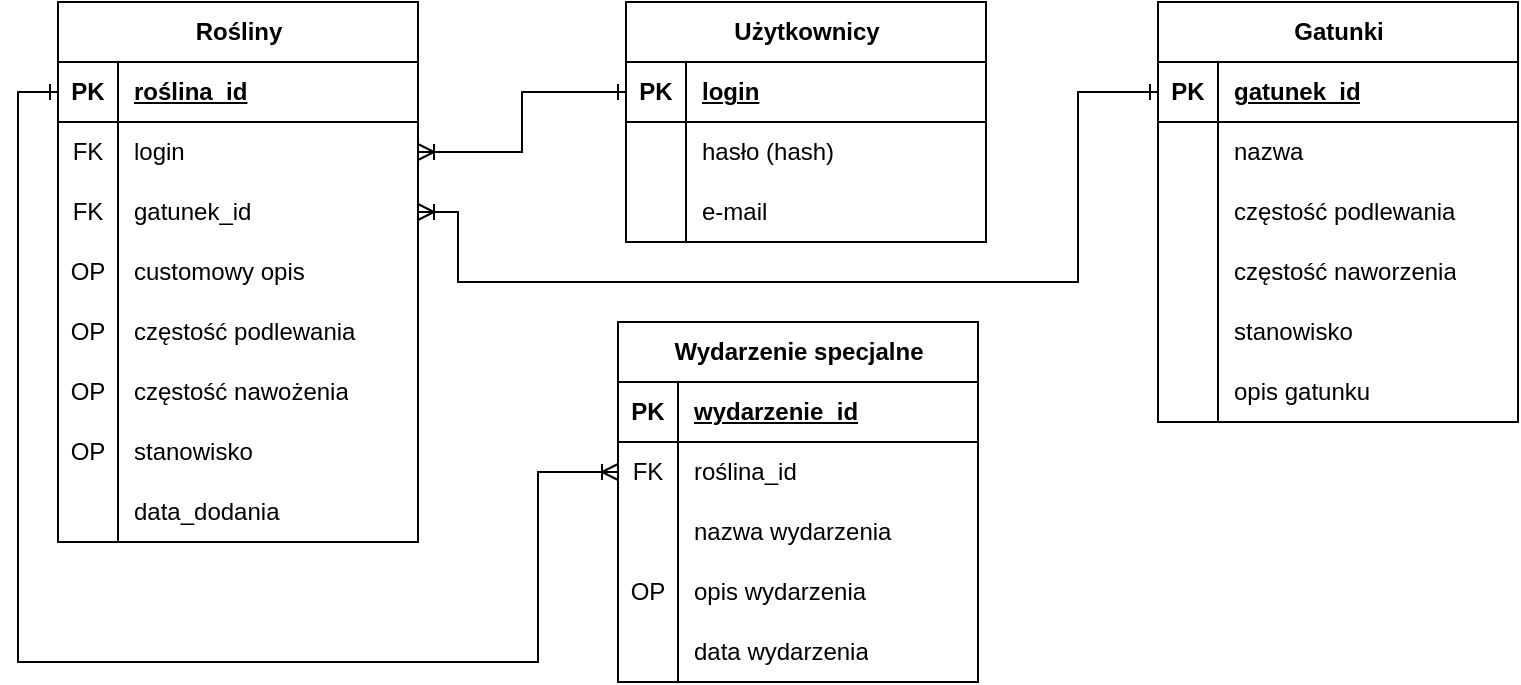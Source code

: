 <mxfile version="21.3.7" type="device">
  <diagram name="Strona-1" id="MXCJ3NJn02t8VEdVMQuI">
    <mxGraphModel dx="686" dy="353" grid="1" gridSize="10" guides="1" tooltips="1" connect="1" arrows="1" fold="1" page="1" pageScale="1" pageWidth="827" pageHeight="1169" math="0" shadow="0">
      <root>
        <mxCell id="0" />
        <mxCell id="1" parent="0" />
        <mxCell id="0tp_vXKRMJ53MNtXAtao-47" value="Użytkownicy" style="shape=table;startSize=30;container=1;collapsible=1;childLayout=tableLayout;fixedRows=1;rowLines=0;fontStyle=1;align=center;resizeLast=1;html=1;" parent="1" vertex="1">
          <mxGeometry x="324" y="200" width="180" height="120" as="geometry" />
        </mxCell>
        <mxCell id="0tp_vXKRMJ53MNtXAtao-48" value="" style="shape=tableRow;horizontal=0;startSize=0;swimlaneHead=0;swimlaneBody=0;fillColor=none;collapsible=0;dropTarget=0;points=[[0,0.5],[1,0.5]];portConstraint=eastwest;top=0;left=0;right=0;bottom=1;" parent="0tp_vXKRMJ53MNtXAtao-47" vertex="1">
          <mxGeometry y="30" width="180" height="30" as="geometry" />
        </mxCell>
        <mxCell id="0tp_vXKRMJ53MNtXAtao-49" value="PK" style="shape=partialRectangle;connectable=0;fillColor=none;top=0;left=0;bottom=0;right=0;fontStyle=1;overflow=hidden;whiteSpace=wrap;html=1;" parent="0tp_vXKRMJ53MNtXAtao-48" vertex="1">
          <mxGeometry width="30" height="30" as="geometry">
            <mxRectangle width="30" height="30" as="alternateBounds" />
          </mxGeometry>
        </mxCell>
        <mxCell id="0tp_vXKRMJ53MNtXAtao-50" value="login" style="shape=partialRectangle;connectable=0;fillColor=none;top=0;left=0;bottom=0;right=0;align=left;spacingLeft=6;fontStyle=5;overflow=hidden;whiteSpace=wrap;html=1;" parent="0tp_vXKRMJ53MNtXAtao-48" vertex="1">
          <mxGeometry x="30" width="150" height="30" as="geometry">
            <mxRectangle width="150" height="30" as="alternateBounds" />
          </mxGeometry>
        </mxCell>
        <mxCell id="0tp_vXKRMJ53MNtXAtao-51" value="" style="shape=tableRow;horizontal=0;startSize=0;swimlaneHead=0;swimlaneBody=0;fillColor=none;collapsible=0;dropTarget=0;points=[[0,0.5],[1,0.5]];portConstraint=eastwest;top=0;left=0;right=0;bottom=0;" parent="0tp_vXKRMJ53MNtXAtao-47" vertex="1">
          <mxGeometry y="60" width="180" height="30" as="geometry" />
        </mxCell>
        <mxCell id="0tp_vXKRMJ53MNtXAtao-52" value="" style="shape=partialRectangle;connectable=0;fillColor=none;top=0;left=0;bottom=0;right=0;editable=1;overflow=hidden;whiteSpace=wrap;html=1;" parent="0tp_vXKRMJ53MNtXAtao-51" vertex="1">
          <mxGeometry width="30" height="30" as="geometry">
            <mxRectangle width="30" height="30" as="alternateBounds" />
          </mxGeometry>
        </mxCell>
        <mxCell id="0tp_vXKRMJ53MNtXAtao-53" value="hasło (hash)" style="shape=partialRectangle;connectable=0;fillColor=none;top=0;left=0;bottom=0;right=0;align=left;spacingLeft=6;overflow=hidden;whiteSpace=wrap;html=1;" parent="0tp_vXKRMJ53MNtXAtao-51" vertex="1">
          <mxGeometry x="30" width="150" height="30" as="geometry">
            <mxRectangle width="150" height="30" as="alternateBounds" />
          </mxGeometry>
        </mxCell>
        <mxCell id="0tp_vXKRMJ53MNtXAtao-54" value="" style="shape=tableRow;horizontal=0;startSize=0;swimlaneHead=0;swimlaneBody=0;fillColor=none;collapsible=0;dropTarget=0;points=[[0,0.5],[1,0.5]];portConstraint=eastwest;top=0;left=0;right=0;bottom=0;" parent="0tp_vXKRMJ53MNtXAtao-47" vertex="1">
          <mxGeometry y="90" width="180" height="30" as="geometry" />
        </mxCell>
        <mxCell id="0tp_vXKRMJ53MNtXAtao-55" value="" style="shape=partialRectangle;connectable=0;fillColor=none;top=0;left=0;bottom=0;right=0;editable=1;overflow=hidden;whiteSpace=wrap;html=1;" parent="0tp_vXKRMJ53MNtXAtao-54" vertex="1">
          <mxGeometry width="30" height="30" as="geometry">
            <mxRectangle width="30" height="30" as="alternateBounds" />
          </mxGeometry>
        </mxCell>
        <mxCell id="0tp_vXKRMJ53MNtXAtao-56" value="e-mail" style="shape=partialRectangle;connectable=0;fillColor=none;top=0;left=0;bottom=0;right=0;align=left;spacingLeft=6;overflow=hidden;whiteSpace=wrap;html=1;" parent="0tp_vXKRMJ53MNtXAtao-54" vertex="1">
          <mxGeometry x="30" width="150" height="30" as="geometry">
            <mxRectangle width="150" height="30" as="alternateBounds" />
          </mxGeometry>
        </mxCell>
        <mxCell id="0tp_vXKRMJ53MNtXAtao-60" value="Rośliny" style="shape=table;startSize=30;container=1;collapsible=1;childLayout=tableLayout;fixedRows=1;rowLines=0;fontStyle=1;align=center;resizeLast=1;html=1;" parent="1" vertex="1">
          <mxGeometry x="40" y="200" width="180" height="270" as="geometry" />
        </mxCell>
        <mxCell id="0tp_vXKRMJ53MNtXAtao-61" value="" style="shape=tableRow;horizontal=0;startSize=0;swimlaneHead=0;swimlaneBody=0;fillColor=none;collapsible=0;dropTarget=0;points=[[0,0.5],[1,0.5]];portConstraint=eastwest;top=0;left=0;right=0;bottom=1;" parent="0tp_vXKRMJ53MNtXAtao-60" vertex="1">
          <mxGeometry y="30" width="180" height="30" as="geometry" />
        </mxCell>
        <mxCell id="0tp_vXKRMJ53MNtXAtao-62" value="PK" style="shape=partialRectangle;connectable=0;fillColor=none;top=0;left=0;bottom=0;right=0;fontStyle=1;overflow=hidden;whiteSpace=wrap;html=1;" parent="0tp_vXKRMJ53MNtXAtao-61" vertex="1">
          <mxGeometry width="30" height="30" as="geometry">
            <mxRectangle width="30" height="30" as="alternateBounds" />
          </mxGeometry>
        </mxCell>
        <mxCell id="0tp_vXKRMJ53MNtXAtao-63" value="roślina_id" style="shape=partialRectangle;connectable=0;fillColor=none;top=0;left=0;bottom=0;right=0;align=left;spacingLeft=6;fontStyle=5;overflow=hidden;whiteSpace=wrap;html=1;" parent="0tp_vXKRMJ53MNtXAtao-61" vertex="1">
          <mxGeometry x="30" width="150" height="30" as="geometry">
            <mxRectangle width="150" height="30" as="alternateBounds" />
          </mxGeometry>
        </mxCell>
        <mxCell id="0tp_vXKRMJ53MNtXAtao-64" value="" style="shape=tableRow;horizontal=0;startSize=0;swimlaneHead=0;swimlaneBody=0;fillColor=none;collapsible=0;dropTarget=0;points=[[0,0.5],[1,0.5]];portConstraint=eastwest;top=0;left=0;right=0;bottom=0;" parent="0tp_vXKRMJ53MNtXAtao-60" vertex="1">
          <mxGeometry y="60" width="180" height="30" as="geometry" />
        </mxCell>
        <mxCell id="0tp_vXKRMJ53MNtXAtao-65" value="FK" style="shape=partialRectangle;connectable=0;fillColor=none;top=0;left=0;bottom=0;right=0;editable=1;overflow=hidden;whiteSpace=wrap;html=1;" parent="0tp_vXKRMJ53MNtXAtao-64" vertex="1">
          <mxGeometry width="30" height="30" as="geometry">
            <mxRectangle width="30" height="30" as="alternateBounds" />
          </mxGeometry>
        </mxCell>
        <mxCell id="0tp_vXKRMJ53MNtXAtao-66" value="login" style="shape=partialRectangle;connectable=0;fillColor=none;top=0;left=0;bottom=0;right=0;align=left;spacingLeft=6;overflow=hidden;whiteSpace=wrap;html=1;" parent="0tp_vXKRMJ53MNtXAtao-64" vertex="1">
          <mxGeometry x="30" width="150" height="30" as="geometry">
            <mxRectangle width="150" height="30" as="alternateBounds" />
          </mxGeometry>
        </mxCell>
        <mxCell id="0tp_vXKRMJ53MNtXAtao-67" value="" style="shape=tableRow;horizontal=0;startSize=0;swimlaneHead=0;swimlaneBody=0;fillColor=none;collapsible=0;dropTarget=0;points=[[0,0.5],[1,0.5]];portConstraint=eastwest;top=0;left=0;right=0;bottom=0;" parent="0tp_vXKRMJ53MNtXAtao-60" vertex="1">
          <mxGeometry y="90" width="180" height="30" as="geometry" />
        </mxCell>
        <mxCell id="0tp_vXKRMJ53MNtXAtao-68" value="FK" style="shape=partialRectangle;connectable=0;fillColor=none;top=0;left=0;bottom=0;right=0;editable=1;overflow=hidden;whiteSpace=wrap;html=1;" parent="0tp_vXKRMJ53MNtXAtao-67" vertex="1">
          <mxGeometry width="30" height="30" as="geometry">
            <mxRectangle width="30" height="30" as="alternateBounds" />
          </mxGeometry>
        </mxCell>
        <mxCell id="0tp_vXKRMJ53MNtXAtao-69" value="gatunek_id" style="shape=partialRectangle;connectable=0;fillColor=none;top=0;left=0;bottom=0;right=0;align=left;spacingLeft=6;overflow=hidden;whiteSpace=wrap;html=1;" parent="0tp_vXKRMJ53MNtXAtao-67" vertex="1">
          <mxGeometry x="30" width="150" height="30" as="geometry">
            <mxRectangle width="150" height="30" as="alternateBounds" />
          </mxGeometry>
        </mxCell>
        <mxCell id="0tp_vXKRMJ53MNtXAtao-73" value="" style="shape=tableRow;horizontal=0;startSize=0;swimlaneHead=0;swimlaneBody=0;fillColor=none;collapsible=0;dropTarget=0;points=[[0,0.5],[1,0.5]];portConstraint=eastwest;top=0;left=0;right=0;bottom=0;" parent="0tp_vXKRMJ53MNtXAtao-60" vertex="1">
          <mxGeometry y="120" width="180" height="30" as="geometry" />
        </mxCell>
        <mxCell id="0tp_vXKRMJ53MNtXAtao-74" value="OP" style="shape=partialRectangle;connectable=0;fillColor=none;top=0;left=0;bottom=0;right=0;editable=1;overflow=hidden;whiteSpace=wrap;html=1;" parent="0tp_vXKRMJ53MNtXAtao-73" vertex="1">
          <mxGeometry width="30" height="30" as="geometry">
            <mxRectangle width="30" height="30" as="alternateBounds" />
          </mxGeometry>
        </mxCell>
        <mxCell id="0tp_vXKRMJ53MNtXAtao-75" value="customowy opis" style="shape=partialRectangle;connectable=0;fillColor=none;top=0;left=0;bottom=0;right=0;align=left;spacingLeft=6;overflow=hidden;whiteSpace=wrap;html=1;" parent="0tp_vXKRMJ53MNtXAtao-73" vertex="1">
          <mxGeometry x="30" width="150" height="30" as="geometry">
            <mxRectangle width="150" height="30" as="alternateBounds" />
          </mxGeometry>
        </mxCell>
        <mxCell id="0tp_vXKRMJ53MNtXAtao-76" value="" style="shape=tableRow;horizontal=0;startSize=0;swimlaneHead=0;swimlaneBody=0;fillColor=none;collapsible=0;dropTarget=0;points=[[0,0.5],[1,0.5]];portConstraint=eastwest;top=0;left=0;right=0;bottom=0;" parent="0tp_vXKRMJ53MNtXAtao-60" vertex="1">
          <mxGeometry y="150" width="180" height="30" as="geometry" />
        </mxCell>
        <mxCell id="0tp_vXKRMJ53MNtXAtao-77" value="OP" style="shape=partialRectangle;connectable=0;fillColor=none;top=0;left=0;bottom=0;right=0;editable=1;overflow=hidden;whiteSpace=wrap;html=1;" parent="0tp_vXKRMJ53MNtXAtao-76" vertex="1">
          <mxGeometry width="30" height="30" as="geometry">
            <mxRectangle width="30" height="30" as="alternateBounds" />
          </mxGeometry>
        </mxCell>
        <mxCell id="0tp_vXKRMJ53MNtXAtao-78" value="częstość podlewania" style="shape=partialRectangle;connectable=0;fillColor=none;top=0;left=0;bottom=0;right=0;align=left;spacingLeft=6;overflow=hidden;whiteSpace=wrap;html=1;" parent="0tp_vXKRMJ53MNtXAtao-76" vertex="1">
          <mxGeometry x="30" width="150" height="30" as="geometry">
            <mxRectangle width="150" height="30" as="alternateBounds" />
          </mxGeometry>
        </mxCell>
        <mxCell id="0tp_vXKRMJ53MNtXAtao-79" value="" style="shape=tableRow;horizontal=0;startSize=0;swimlaneHead=0;swimlaneBody=0;fillColor=none;collapsible=0;dropTarget=0;points=[[0,0.5],[1,0.5]];portConstraint=eastwest;top=0;left=0;right=0;bottom=0;" parent="0tp_vXKRMJ53MNtXAtao-60" vertex="1">
          <mxGeometry y="180" width="180" height="30" as="geometry" />
        </mxCell>
        <mxCell id="0tp_vXKRMJ53MNtXAtao-80" value="OP" style="shape=partialRectangle;connectable=0;fillColor=none;top=0;left=0;bottom=0;right=0;editable=1;overflow=hidden;whiteSpace=wrap;html=1;" parent="0tp_vXKRMJ53MNtXAtao-79" vertex="1">
          <mxGeometry width="30" height="30" as="geometry">
            <mxRectangle width="30" height="30" as="alternateBounds" />
          </mxGeometry>
        </mxCell>
        <mxCell id="0tp_vXKRMJ53MNtXAtao-81" value="częstość nawożenia" style="shape=partialRectangle;connectable=0;fillColor=none;top=0;left=0;bottom=0;right=0;align=left;spacingLeft=6;overflow=hidden;whiteSpace=wrap;html=1;" parent="0tp_vXKRMJ53MNtXAtao-79" vertex="1">
          <mxGeometry x="30" width="150" height="30" as="geometry">
            <mxRectangle width="150" height="30" as="alternateBounds" />
          </mxGeometry>
        </mxCell>
        <mxCell id="0tp_vXKRMJ53MNtXAtao-82" value="" style="shape=tableRow;horizontal=0;startSize=0;swimlaneHead=0;swimlaneBody=0;fillColor=none;collapsible=0;dropTarget=0;points=[[0,0.5],[1,0.5]];portConstraint=eastwest;top=0;left=0;right=0;bottom=0;" parent="0tp_vXKRMJ53MNtXAtao-60" vertex="1">
          <mxGeometry y="210" width="180" height="30" as="geometry" />
        </mxCell>
        <mxCell id="0tp_vXKRMJ53MNtXAtao-83" value="OP" style="shape=partialRectangle;connectable=0;fillColor=none;top=0;left=0;bottom=0;right=0;editable=1;overflow=hidden;whiteSpace=wrap;html=1;" parent="0tp_vXKRMJ53MNtXAtao-82" vertex="1">
          <mxGeometry width="30" height="30" as="geometry">
            <mxRectangle width="30" height="30" as="alternateBounds" />
          </mxGeometry>
        </mxCell>
        <mxCell id="0tp_vXKRMJ53MNtXAtao-84" value="stanowisko" style="shape=partialRectangle;connectable=0;fillColor=none;top=0;left=0;bottom=0;right=0;align=left;spacingLeft=6;overflow=hidden;whiteSpace=wrap;html=1;" parent="0tp_vXKRMJ53MNtXAtao-82" vertex="1">
          <mxGeometry x="30" width="150" height="30" as="geometry">
            <mxRectangle width="150" height="30" as="alternateBounds" />
          </mxGeometry>
        </mxCell>
        <mxCell id="0tp_vXKRMJ53MNtXAtao-85" value="" style="shape=tableRow;horizontal=0;startSize=0;swimlaneHead=0;swimlaneBody=0;fillColor=none;collapsible=0;dropTarget=0;points=[[0,0.5],[1,0.5]];portConstraint=eastwest;top=0;left=0;right=0;bottom=0;" parent="0tp_vXKRMJ53MNtXAtao-60" vertex="1">
          <mxGeometry y="240" width="180" height="30" as="geometry" />
        </mxCell>
        <mxCell id="0tp_vXKRMJ53MNtXAtao-86" value="" style="shape=partialRectangle;connectable=0;fillColor=none;top=0;left=0;bottom=0;right=0;editable=1;overflow=hidden;whiteSpace=wrap;html=1;" parent="0tp_vXKRMJ53MNtXAtao-85" vertex="1">
          <mxGeometry width="30" height="30" as="geometry">
            <mxRectangle width="30" height="30" as="alternateBounds" />
          </mxGeometry>
        </mxCell>
        <mxCell id="0tp_vXKRMJ53MNtXAtao-87" value="data_dodania" style="shape=partialRectangle;connectable=0;fillColor=none;top=0;left=0;bottom=0;right=0;align=left;spacingLeft=6;overflow=hidden;whiteSpace=wrap;html=1;" parent="0tp_vXKRMJ53MNtXAtao-85" vertex="1">
          <mxGeometry x="30" width="150" height="30" as="geometry">
            <mxRectangle width="150" height="30" as="alternateBounds" />
          </mxGeometry>
        </mxCell>
        <mxCell id="0tp_vXKRMJ53MNtXAtao-88" value="Wydarzenie specjalne" style="shape=table;startSize=30;container=1;collapsible=1;childLayout=tableLayout;fixedRows=1;rowLines=0;fontStyle=1;align=center;resizeLast=1;html=1;" parent="1" vertex="1">
          <mxGeometry x="320" y="360" width="180" height="180" as="geometry" />
        </mxCell>
        <mxCell id="0tp_vXKRMJ53MNtXAtao-89" value="" style="shape=tableRow;horizontal=0;startSize=0;swimlaneHead=0;swimlaneBody=0;fillColor=none;collapsible=0;dropTarget=0;points=[[0,0.5],[1,0.5]];portConstraint=eastwest;top=0;left=0;right=0;bottom=1;" parent="0tp_vXKRMJ53MNtXAtao-88" vertex="1">
          <mxGeometry y="30" width="180" height="30" as="geometry" />
        </mxCell>
        <mxCell id="0tp_vXKRMJ53MNtXAtao-90" value="PK" style="shape=partialRectangle;connectable=0;fillColor=none;top=0;left=0;bottom=0;right=0;fontStyle=1;overflow=hidden;whiteSpace=wrap;html=1;" parent="0tp_vXKRMJ53MNtXAtao-89" vertex="1">
          <mxGeometry width="30" height="30" as="geometry">
            <mxRectangle width="30" height="30" as="alternateBounds" />
          </mxGeometry>
        </mxCell>
        <mxCell id="0tp_vXKRMJ53MNtXAtao-91" value="wydarzenie_id" style="shape=partialRectangle;connectable=0;fillColor=none;top=0;left=0;bottom=0;right=0;align=left;spacingLeft=6;fontStyle=5;overflow=hidden;whiteSpace=wrap;html=1;" parent="0tp_vXKRMJ53MNtXAtao-89" vertex="1">
          <mxGeometry x="30" width="150" height="30" as="geometry">
            <mxRectangle width="150" height="30" as="alternateBounds" />
          </mxGeometry>
        </mxCell>
        <mxCell id="0tp_vXKRMJ53MNtXAtao-92" value="" style="shape=tableRow;horizontal=0;startSize=0;swimlaneHead=0;swimlaneBody=0;fillColor=none;collapsible=0;dropTarget=0;points=[[0,0.5],[1,0.5]];portConstraint=eastwest;top=0;left=0;right=0;bottom=0;" parent="0tp_vXKRMJ53MNtXAtao-88" vertex="1">
          <mxGeometry y="60" width="180" height="30" as="geometry" />
        </mxCell>
        <mxCell id="0tp_vXKRMJ53MNtXAtao-93" value="FK" style="shape=partialRectangle;connectable=0;fillColor=none;top=0;left=0;bottom=0;right=0;editable=1;overflow=hidden;whiteSpace=wrap;html=1;" parent="0tp_vXKRMJ53MNtXAtao-92" vertex="1">
          <mxGeometry width="30" height="30" as="geometry">
            <mxRectangle width="30" height="30" as="alternateBounds" />
          </mxGeometry>
        </mxCell>
        <mxCell id="0tp_vXKRMJ53MNtXAtao-94" value="roślina_id" style="shape=partialRectangle;connectable=0;fillColor=none;top=0;left=0;bottom=0;right=0;align=left;spacingLeft=6;overflow=hidden;whiteSpace=wrap;html=1;" parent="0tp_vXKRMJ53MNtXAtao-92" vertex="1">
          <mxGeometry x="30" width="150" height="30" as="geometry">
            <mxRectangle width="150" height="30" as="alternateBounds" />
          </mxGeometry>
        </mxCell>
        <mxCell id="0tp_vXKRMJ53MNtXAtao-95" value="" style="shape=tableRow;horizontal=0;startSize=0;swimlaneHead=0;swimlaneBody=0;fillColor=none;collapsible=0;dropTarget=0;points=[[0,0.5],[1,0.5]];portConstraint=eastwest;top=0;left=0;right=0;bottom=0;" parent="0tp_vXKRMJ53MNtXAtao-88" vertex="1">
          <mxGeometry y="90" width="180" height="30" as="geometry" />
        </mxCell>
        <mxCell id="0tp_vXKRMJ53MNtXAtao-96" value="" style="shape=partialRectangle;connectable=0;fillColor=none;top=0;left=0;bottom=0;right=0;editable=1;overflow=hidden;whiteSpace=wrap;html=1;" parent="0tp_vXKRMJ53MNtXAtao-95" vertex="1">
          <mxGeometry width="30" height="30" as="geometry">
            <mxRectangle width="30" height="30" as="alternateBounds" />
          </mxGeometry>
        </mxCell>
        <mxCell id="0tp_vXKRMJ53MNtXAtao-97" value="nazwa wydarzenia" style="shape=partialRectangle;connectable=0;fillColor=none;top=0;left=0;bottom=0;right=0;align=left;spacingLeft=6;overflow=hidden;whiteSpace=wrap;html=1;" parent="0tp_vXKRMJ53MNtXAtao-95" vertex="1">
          <mxGeometry x="30" width="150" height="30" as="geometry">
            <mxRectangle width="150" height="30" as="alternateBounds" />
          </mxGeometry>
        </mxCell>
        <mxCell id="0tp_vXKRMJ53MNtXAtao-98" value="" style="shape=tableRow;horizontal=0;startSize=0;swimlaneHead=0;swimlaneBody=0;fillColor=none;collapsible=0;dropTarget=0;points=[[0,0.5],[1,0.5]];portConstraint=eastwest;top=0;left=0;right=0;bottom=0;" parent="0tp_vXKRMJ53MNtXAtao-88" vertex="1">
          <mxGeometry y="120" width="180" height="30" as="geometry" />
        </mxCell>
        <mxCell id="0tp_vXKRMJ53MNtXAtao-99" value="OP" style="shape=partialRectangle;connectable=0;fillColor=none;top=0;left=0;bottom=0;right=0;editable=1;overflow=hidden;whiteSpace=wrap;html=1;" parent="0tp_vXKRMJ53MNtXAtao-98" vertex="1">
          <mxGeometry width="30" height="30" as="geometry">
            <mxRectangle width="30" height="30" as="alternateBounds" />
          </mxGeometry>
        </mxCell>
        <mxCell id="0tp_vXKRMJ53MNtXAtao-100" value="opis wydarzenia" style="shape=partialRectangle;connectable=0;fillColor=none;top=0;left=0;bottom=0;right=0;align=left;spacingLeft=6;overflow=hidden;whiteSpace=wrap;html=1;" parent="0tp_vXKRMJ53MNtXAtao-98" vertex="1">
          <mxGeometry x="30" width="150" height="30" as="geometry">
            <mxRectangle width="150" height="30" as="alternateBounds" />
          </mxGeometry>
        </mxCell>
        <mxCell id="0tp_vXKRMJ53MNtXAtao-102" value="" style="shape=tableRow;horizontal=0;startSize=0;swimlaneHead=0;swimlaneBody=0;fillColor=none;collapsible=0;dropTarget=0;points=[[0,0.5],[1,0.5]];portConstraint=eastwest;top=0;left=0;right=0;bottom=0;" parent="0tp_vXKRMJ53MNtXAtao-88" vertex="1">
          <mxGeometry y="150" width="180" height="30" as="geometry" />
        </mxCell>
        <mxCell id="0tp_vXKRMJ53MNtXAtao-103" value="" style="shape=partialRectangle;connectable=0;fillColor=none;top=0;left=0;bottom=0;right=0;editable=1;overflow=hidden;whiteSpace=wrap;html=1;" parent="0tp_vXKRMJ53MNtXAtao-102" vertex="1">
          <mxGeometry width="30" height="30" as="geometry">
            <mxRectangle width="30" height="30" as="alternateBounds" />
          </mxGeometry>
        </mxCell>
        <mxCell id="0tp_vXKRMJ53MNtXAtao-104" value="data wydarzenia" style="shape=partialRectangle;connectable=0;fillColor=none;top=0;left=0;bottom=0;right=0;align=left;spacingLeft=6;overflow=hidden;whiteSpace=wrap;html=1;" parent="0tp_vXKRMJ53MNtXAtao-102" vertex="1">
          <mxGeometry x="30" width="150" height="30" as="geometry">
            <mxRectangle width="150" height="30" as="alternateBounds" />
          </mxGeometry>
        </mxCell>
        <mxCell id="0tp_vXKRMJ53MNtXAtao-105" value="Gatunki" style="shape=table;startSize=30;container=1;collapsible=1;childLayout=tableLayout;fixedRows=1;rowLines=0;fontStyle=1;align=center;resizeLast=1;html=1;" parent="1" vertex="1">
          <mxGeometry x="590" y="200" width="180" height="210" as="geometry" />
        </mxCell>
        <mxCell id="0tp_vXKRMJ53MNtXAtao-106" value="" style="shape=tableRow;horizontal=0;startSize=0;swimlaneHead=0;swimlaneBody=0;fillColor=none;collapsible=0;dropTarget=0;points=[[0,0.5],[1,0.5]];portConstraint=eastwest;top=0;left=0;right=0;bottom=1;" parent="0tp_vXKRMJ53MNtXAtao-105" vertex="1">
          <mxGeometry y="30" width="180" height="30" as="geometry" />
        </mxCell>
        <mxCell id="0tp_vXKRMJ53MNtXAtao-107" value="PK" style="shape=partialRectangle;connectable=0;fillColor=none;top=0;left=0;bottom=0;right=0;fontStyle=1;overflow=hidden;whiteSpace=wrap;html=1;" parent="0tp_vXKRMJ53MNtXAtao-106" vertex="1">
          <mxGeometry width="30" height="30" as="geometry">
            <mxRectangle width="30" height="30" as="alternateBounds" />
          </mxGeometry>
        </mxCell>
        <mxCell id="0tp_vXKRMJ53MNtXAtao-108" value="gatunek_id" style="shape=partialRectangle;connectable=0;fillColor=none;top=0;left=0;bottom=0;right=0;align=left;spacingLeft=6;fontStyle=5;overflow=hidden;whiteSpace=wrap;html=1;" parent="0tp_vXKRMJ53MNtXAtao-106" vertex="1">
          <mxGeometry x="30" width="150" height="30" as="geometry">
            <mxRectangle width="150" height="30" as="alternateBounds" />
          </mxGeometry>
        </mxCell>
        <mxCell id="0tp_vXKRMJ53MNtXAtao-109" value="" style="shape=tableRow;horizontal=0;startSize=0;swimlaneHead=0;swimlaneBody=0;fillColor=none;collapsible=0;dropTarget=0;points=[[0,0.5],[1,0.5]];portConstraint=eastwest;top=0;left=0;right=0;bottom=0;" parent="0tp_vXKRMJ53MNtXAtao-105" vertex="1">
          <mxGeometry y="60" width="180" height="30" as="geometry" />
        </mxCell>
        <mxCell id="0tp_vXKRMJ53MNtXAtao-110" value="" style="shape=partialRectangle;connectable=0;fillColor=none;top=0;left=0;bottom=0;right=0;editable=1;overflow=hidden;whiteSpace=wrap;html=1;" parent="0tp_vXKRMJ53MNtXAtao-109" vertex="1">
          <mxGeometry width="30" height="30" as="geometry">
            <mxRectangle width="30" height="30" as="alternateBounds" />
          </mxGeometry>
        </mxCell>
        <mxCell id="0tp_vXKRMJ53MNtXAtao-111" value="nazwa" style="shape=partialRectangle;connectable=0;fillColor=none;top=0;left=0;bottom=0;right=0;align=left;spacingLeft=6;overflow=hidden;whiteSpace=wrap;html=1;" parent="0tp_vXKRMJ53MNtXAtao-109" vertex="1">
          <mxGeometry x="30" width="150" height="30" as="geometry">
            <mxRectangle width="150" height="30" as="alternateBounds" />
          </mxGeometry>
        </mxCell>
        <mxCell id="0tp_vXKRMJ53MNtXAtao-112" value="" style="shape=tableRow;horizontal=0;startSize=0;swimlaneHead=0;swimlaneBody=0;fillColor=none;collapsible=0;dropTarget=0;points=[[0,0.5],[1,0.5]];portConstraint=eastwest;top=0;left=0;right=0;bottom=0;" parent="0tp_vXKRMJ53MNtXAtao-105" vertex="1">
          <mxGeometry y="90" width="180" height="30" as="geometry" />
        </mxCell>
        <mxCell id="0tp_vXKRMJ53MNtXAtao-113" value="" style="shape=partialRectangle;connectable=0;fillColor=none;top=0;left=0;bottom=0;right=0;editable=1;overflow=hidden;whiteSpace=wrap;html=1;" parent="0tp_vXKRMJ53MNtXAtao-112" vertex="1">
          <mxGeometry width="30" height="30" as="geometry">
            <mxRectangle width="30" height="30" as="alternateBounds" />
          </mxGeometry>
        </mxCell>
        <mxCell id="0tp_vXKRMJ53MNtXAtao-114" value="częstość podlewania" style="shape=partialRectangle;connectable=0;fillColor=none;top=0;left=0;bottom=0;right=0;align=left;spacingLeft=6;overflow=hidden;whiteSpace=wrap;html=1;" parent="0tp_vXKRMJ53MNtXAtao-112" vertex="1">
          <mxGeometry x="30" width="150" height="30" as="geometry">
            <mxRectangle width="150" height="30" as="alternateBounds" />
          </mxGeometry>
        </mxCell>
        <mxCell id="0tp_vXKRMJ53MNtXAtao-115" value="" style="shape=tableRow;horizontal=0;startSize=0;swimlaneHead=0;swimlaneBody=0;fillColor=none;collapsible=0;dropTarget=0;points=[[0,0.5],[1,0.5]];portConstraint=eastwest;top=0;left=0;right=0;bottom=0;" parent="0tp_vXKRMJ53MNtXAtao-105" vertex="1">
          <mxGeometry y="120" width="180" height="30" as="geometry" />
        </mxCell>
        <mxCell id="0tp_vXKRMJ53MNtXAtao-116" value="" style="shape=partialRectangle;connectable=0;fillColor=none;top=0;left=0;bottom=0;right=0;editable=1;overflow=hidden;whiteSpace=wrap;html=1;" parent="0tp_vXKRMJ53MNtXAtao-115" vertex="1">
          <mxGeometry width="30" height="30" as="geometry">
            <mxRectangle width="30" height="30" as="alternateBounds" />
          </mxGeometry>
        </mxCell>
        <mxCell id="0tp_vXKRMJ53MNtXAtao-117" value="częstość naworzenia" style="shape=partialRectangle;connectable=0;fillColor=none;top=0;left=0;bottom=0;right=0;align=left;spacingLeft=6;overflow=hidden;whiteSpace=wrap;html=1;" parent="0tp_vXKRMJ53MNtXAtao-115" vertex="1">
          <mxGeometry x="30" width="150" height="30" as="geometry">
            <mxRectangle width="150" height="30" as="alternateBounds" />
          </mxGeometry>
        </mxCell>
        <mxCell id="0tp_vXKRMJ53MNtXAtao-118" value="" style="shape=tableRow;horizontal=0;startSize=0;swimlaneHead=0;swimlaneBody=0;fillColor=none;collapsible=0;dropTarget=0;points=[[0,0.5],[1,0.5]];portConstraint=eastwest;top=0;left=0;right=0;bottom=0;" parent="0tp_vXKRMJ53MNtXAtao-105" vertex="1">
          <mxGeometry y="150" width="180" height="30" as="geometry" />
        </mxCell>
        <mxCell id="0tp_vXKRMJ53MNtXAtao-119" value="" style="shape=partialRectangle;connectable=0;fillColor=none;top=0;left=0;bottom=0;right=0;editable=1;overflow=hidden;whiteSpace=wrap;html=1;" parent="0tp_vXKRMJ53MNtXAtao-118" vertex="1">
          <mxGeometry width="30" height="30" as="geometry">
            <mxRectangle width="30" height="30" as="alternateBounds" />
          </mxGeometry>
        </mxCell>
        <mxCell id="0tp_vXKRMJ53MNtXAtao-120" value="stanowisko" style="shape=partialRectangle;connectable=0;fillColor=none;top=0;left=0;bottom=0;right=0;align=left;spacingLeft=6;overflow=hidden;whiteSpace=wrap;html=1;" parent="0tp_vXKRMJ53MNtXAtao-118" vertex="1">
          <mxGeometry x="30" width="150" height="30" as="geometry">
            <mxRectangle width="150" height="30" as="alternateBounds" />
          </mxGeometry>
        </mxCell>
        <mxCell id="0tp_vXKRMJ53MNtXAtao-121" value="" style="shape=tableRow;horizontal=0;startSize=0;swimlaneHead=0;swimlaneBody=0;fillColor=none;collapsible=0;dropTarget=0;points=[[0,0.5],[1,0.5]];portConstraint=eastwest;top=0;left=0;right=0;bottom=0;" parent="0tp_vXKRMJ53MNtXAtao-105" vertex="1">
          <mxGeometry y="180" width="180" height="30" as="geometry" />
        </mxCell>
        <mxCell id="0tp_vXKRMJ53MNtXAtao-122" value="" style="shape=partialRectangle;connectable=0;fillColor=none;top=0;left=0;bottom=0;right=0;editable=1;overflow=hidden;whiteSpace=wrap;html=1;" parent="0tp_vXKRMJ53MNtXAtao-121" vertex="1">
          <mxGeometry width="30" height="30" as="geometry">
            <mxRectangle width="30" height="30" as="alternateBounds" />
          </mxGeometry>
        </mxCell>
        <mxCell id="0tp_vXKRMJ53MNtXAtao-123" value="opis gatunku" style="shape=partialRectangle;connectable=0;fillColor=none;top=0;left=0;bottom=0;right=0;align=left;spacingLeft=6;overflow=hidden;whiteSpace=wrap;html=1;" parent="0tp_vXKRMJ53MNtXAtao-121" vertex="1">
          <mxGeometry x="30" width="150" height="30" as="geometry">
            <mxRectangle width="150" height="30" as="alternateBounds" />
          </mxGeometry>
        </mxCell>
        <mxCell id="0tp_vXKRMJ53MNtXAtao-124" style="edgeStyle=orthogonalEdgeStyle;rounded=0;orthogonalLoop=1;jettySize=auto;html=1;entryX=0;entryY=0.5;entryDx=0;entryDy=0;endArrow=ERone;endFill=0;startArrow=ERoneToMany;startFill=0;" parent="1" source="0tp_vXKRMJ53MNtXAtao-64" target="0tp_vXKRMJ53MNtXAtao-48" edge="1">
          <mxGeometry relative="1" as="geometry" />
        </mxCell>
        <mxCell id="0tp_vXKRMJ53MNtXAtao-126" style="edgeStyle=orthogonalEdgeStyle;rounded=0;orthogonalLoop=1;jettySize=auto;html=1;entryX=0;entryY=0.5;entryDx=0;entryDy=0;startArrow=ERoneToMany;startFill=0;endArrow=ERone;endFill=0;" parent="1" source="0tp_vXKRMJ53MNtXAtao-92" target="0tp_vXKRMJ53MNtXAtao-61" edge="1">
          <mxGeometry relative="1" as="geometry">
            <Array as="points">
              <mxPoint x="280" y="435" />
              <mxPoint x="280" y="530" />
              <mxPoint x="20" y="530" />
              <mxPoint x="20" y="245" />
            </Array>
          </mxGeometry>
        </mxCell>
        <mxCell id="0tp_vXKRMJ53MNtXAtao-127" style="edgeStyle=orthogonalEdgeStyle;rounded=0;orthogonalLoop=1;jettySize=auto;html=1;endArrow=ERoneToMany;endFill=0;startArrow=ERone;startFill=0;" parent="1" source="0tp_vXKRMJ53MNtXAtao-106" target="0tp_vXKRMJ53MNtXAtao-67" edge="1">
          <mxGeometry relative="1" as="geometry">
            <Array as="points">
              <mxPoint x="550" y="245" />
              <mxPoint x="550" y="340" />
              <mxPoint x="240" y="340" />
              <mxPoint x="240" y="305" />
            </Array>
          </mxGeometry>
        </mxCell>
      </root>
    </mxGraphModel>
  </diagram>
</mxfile>
